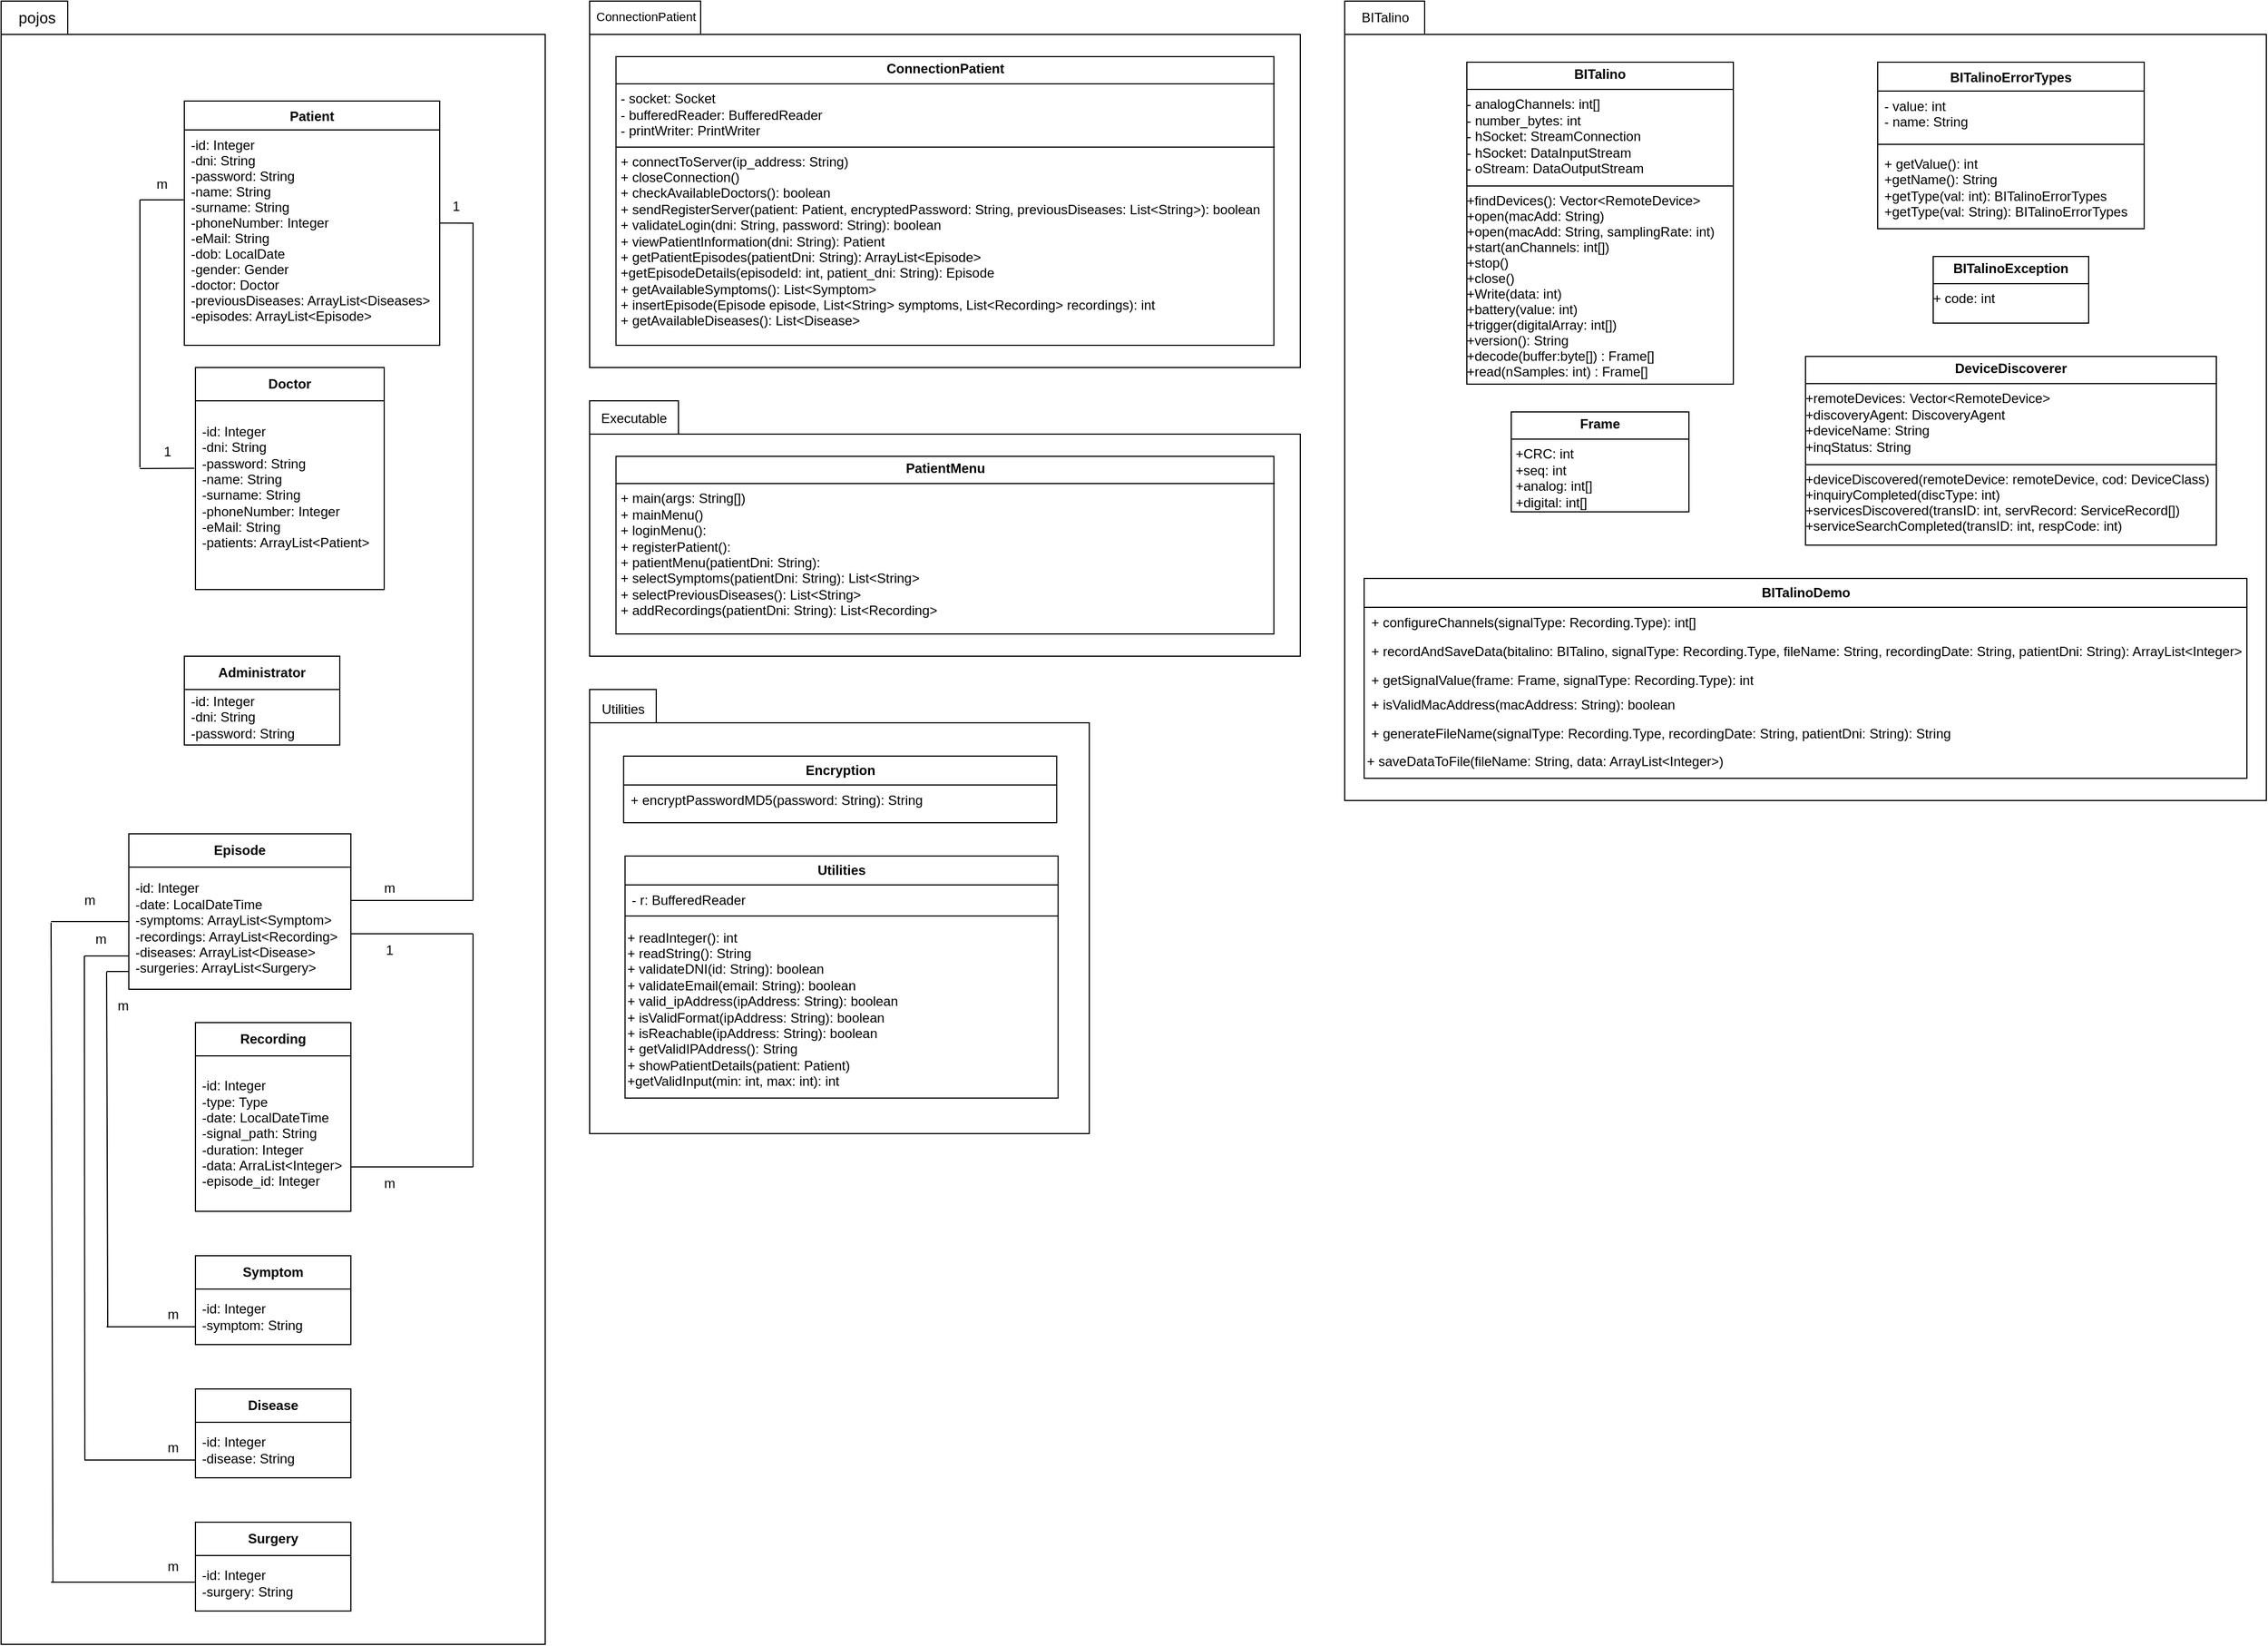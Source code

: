 <mxfile version="24.7.17">
  <diagram id="C5RBs43oDa-KdzZeNtuy" name="Page-1">
    <mxGraphModel dx="4014" dy="1949" grid="1" gridSize="10" guides="1" tooltips="1" connect="1" arrows="1" fold="1" page="1" pageScale="1" pageWidth="827" pageHeight="1169" math="0" shadow="0">
      <root>
        <mxCell id="WIyWlLk6GJQsqaUBKTNV-0" />
        <mxCell id="WIyWlLk6GJQsqaUBKTNV-1" parent="WIyWlLk6GJQsqaUBKTNV-0" />
        <mxCell id="EgPwkZ_rqkg5WkvZhVzE-19" value="" style="shape=folder;fontStyle=1;spacingTop=10;tabWidth=60;tabHeight=30;tabPosition=left;html=1;whiteSpace=wrap;" parent="WIyWlLk6GJQsqaUBKTNV-1" vertex="1">
          <mxGeometry x="1200" y="80" width="830" height="720" as="geometry" />
        </mxCell>
        <mxCell id="EgPwkZ_rqkg5WkvZhVzE-9" value="&lt;p style=&quot;margin:0px;margin-top:4px;text-align:center;&quot;&gt;&lt;b&gt;BITalino&lt;/b&gt;&lt;/p&gt;&lt;hr size=&quot;1&quot; style=&quot;border-style:solid;&quot;&gt;- analogChannels: int[]&lt;div&gt;- number_bytes: int&lt;/div&gt;&lt;div&gt;- hSocket: StreamConnection&lt;/div&gt;&lt;div&gt;- hSocket: DataInputStream&lt;/div&gt;&lt;div&gt;- oStream: DataOutputStream&lt;br&gt;&lt;div style=&quot;height:2px;&quot;&gt;&lt;br&gt;&lt;/div&gt;&lt;hr size=&quot;1&quot; style=&quot;border-style:solid;&quot;&gt;&lt;div style=&quot;height:2px;&quot;&gt;+findDevices(): Vector&amp;lt;RemoteDevice&amp;gt;&lt;/div&gt;&lt;/div&gt;&lt;div style=&quot;height:2px;&quot;&gt;&lt;br&gt;&lt;/div&gt;&lt;div style=&quot;height:2px;&quot;&gt;&lt;br&gt;&lt;/div&gt;&lt;div style=&quot;height:2px;&quot;&gt;&lt;br&gt;&lt;/div&gt;&lt;div style=&quot;height:2px;&quot;&gt;&lt;br&gt;&lt;/div&gt;&lt;div style=&quot;height:2px;&quot;&gt;&lt;br&gt;&lt;/div&gt;&lt;div style=&quot;height:2px;&quot;&gt;&lt;br&gt;&lt;/div&gt;&lt;div style=&quot;height:2px;&quot;&gt;+open(macAdd: String)&lt;/div&gt;&lt;div style=&quot;height:2px;&quot;&gt;&lt;br&gt;&lt;/div&gt;&lt;div style=&quot;height:2px;&quot;&gt;&lt;br&gt;&lt;/div&gt;&lt;div style=&quot;height:2px;&quot;&gt;&lt;br&gt;&lt;/div&gt;&lt;div style=&quot;height:2px;&quot;&gt;&lt;br&gt;&lt;/div&gt;&lt;div style=&quot;height:2px;&quot;&gt;&lt;br&gt;&lt;/div&gt;&lt;div style=&quot;height:2px;&quot;&gt;&lt;br&gt;&lt;/div&gt;&lt;div style=&quot;height:2px;&quot;&gt;+open(macAdd: String, samplingRate: int)&lt;/div&gt;&lt;div style=&quot;height:2px;&quot;&gt;&lt;br&gt;&lt;/div&gt;&lt;div style=&quot;height:2px;&quot;&gt;&lt;br&gt;&lt;/div&gt;&lt;div style=&quot;height:2px;&quot;&gt;&lt;br&gt;&lt;/div&gt;&lt;div style=&quot;height:2px;&quot;&gt;&lt;br&gt;&lt;/div&gt;&lt;div style=&quot;height:2px;&quot;&gt;&lt;br&gt;&lt;/div&gt;&lt;div style=&quot;height:2px;&quot;&gt;&lt;br&gt;&lt;/div&gt;&lt;div style=&quot;height:2px;&quot;&gt;+start(anChannels: int[])&lt;/div&gt;&lt;div style=&quot;height:2px;&quot;&gt;&lt;br&gt;&lt;/div&gt;&lt;div style=&quot;height:2px;&quot;&gt;&lt;br&gt;&lt;/div&gt;&lt;div style=&quot;height:2px;&quot;&gt;&lt;br&gt;&lt;/div&gt;&lt;div style=&quot;height:2px;&quot;&gt;&lt;br&gt;&lt;/div&gt;&lt;div style=&quot;height:2px;&quot;&gt;&lt;br&gt;&lt;/div&gt;&lt;div style=&quot;height:2px;&quot;&gt;&lt;br&gt;&lt;/div&gt;&lt;div style=&quot;height:2px;&quot;&gt;+stop()&lt;/div&gt;&lt;div style=&quot;height:2px;&quot;&gt;&lt;br&gt;&lt;/div&gt;&lt;div style=&quot;height:2px;&quot;&gt;&lt;br&gt;&lt;/div&gt;&lt;div style=&quot;height:2px;&quot;&gt;&lt;br&gt;&lt;/div&gt;&lt;div style=&quot;height:2px;&quot;&gt;&lt;br&gt;&lt;/div&gt;&lt;div style=&quot;height:2px;&quot;&gt;&lt;br&gt;&lt;/div&gt;&lt;div style=&quot;height:2px;&quot;&gt;&lt;br&gt;&lt;/div&gt;&lt;div style=&quot;height:2px;&quot;&gt;+close()&lt;/div&gt;&lt;div style=&quot;height:2px;&quot;&gt;&lt;br&gt;&lt;/div&gt;&lt;div style=&quot;height:2px;&quot;&gt;&lt;br&gt;&lt;/div&gt;&lt;div style=&quot;height:2px;&quot;&gt;&amp;nbsp;&lt;/div&gt;&lt;div style=&quot;height:2px;&quot;&gt;&lt;br&gt;&lt;/div&gt;&lt;div style=&quot;height:2px;&quot;&gt;&lt;br&gt;&lt;/div&gt;&lt;div style=&quot;height:2px;&quot;&gt;&lt;br&gt;&lt;/div&gt;&lt;div style=&quot;height:2px;&quot;&gt;+Write(data: int)&lt;/div&gt;&lt;div style=&quot;height:2px;&quot;&gt;&lt;br&gt;&lt;/div&gt;&lt;div style=&quot;height:2px;&quot;&gt;&lt;br&gt;&lt;/div&gt;&lt;div style=&quot;height:2px;&quot;&gt;&lt;br&gt;&lt;/div&gt;&lt;div style=&quot;height:2px;&quot;&gt;&lt;br&gt;&lt;/div&gt;&lt;div style=&quot;height:2px;&quot;&gt;&lt;br&gt;&lt;/div&gt;&lt;div style=&quot;height:2px;&quot;&gt;&lt;br&gt;&lt;/div&gt;&lt;div style=&quot;height:2px;&quot;&gt;+battery(value: int)&lt;/div&gt;&lt;div style=&quot;height:2px;&quot;&gt;&lt;br&gt;&lt;/div&gt;&lt;div style=&quot;height:2px;&quot;&gt;&lt;br&gt;&lt;/div&gt;&lt;div style=&quot;height:2px;&quot;&gt;&lt;br&gt;&lt;/div&gt;&lt;div style=&quot;height:2px;&quot;&gt;&lt;br&gt;&lt;/div&gt;&lt;div style=&quot;height:2px;&quot;&gt;&lt;br&gt;&lt;/div&gt;&lt;div style=&quot;height:2px;&quot;&gt;&lt;br&gt;&lt;/div&gt;&lt;div style=&quot;height:2px;&quot;&gt;+trigger(digitalArray: int[])&lt;/div&gt;&lt;div style=&quot;height:2px;&quot;&gt;&lt;br&gt;&lt;/div&gt;&lt;div style=&quot;height:2px;&quot;&gt;&lt;br&gt;&lt;/div&gt;&lt;div style=&quot;height:2px;&quot;&gt;&lt;br&gt;&lt;/div&gt;&lt;div style=&quot;height:2px;&quot;&gt;&lt;br&gt;&lt;/div&gt;&lt;div style=&quot;height:2px;&quot;&gt;&lt;br&gt;&lt;/div&gt;&lt;div style=&quot;height:2px;&quot;&gt;&lt;br&gt;&lt;/div&gt;&lt;div style=&quot;height:2px;&quot;&gt;+version(): String&lt;/div&gt;&lt;div style=&quot;height:2px;&quot;&gt;&lt;br&gt;&lt;/div&gt;&lt;div style=&quot;height:2px;&quot;&gt;&lt;br&gt;&lt;/div&gt;&lt;div style=&quot;height:2px;&quot;&gt;&lt;br&gt;&lt;/div&gt;&lt;div style=&quot;height:2px;&quot;&gt;&lt;br&gt;&lt;/div&gt;&lt;div style=&quot;height:2px;&quot;&gt;&lt;br&gt;&lt;/div&gt;&lt;div style=&quot;height:2px;&quot;&gt;&lt;br&gt;&lt;/div&gt;&lt;div style=&quot;height:2px;&quot;&gt;+decode(buffer:byte[]) : Frame[]&lt;/div&gt;&lt;div style=&quot;height:2px;&quot;&gt;&lt;br&gt;&lt;/div&gt;&lt;div style=&quot;height:2px;&quot;&gt;&lt;br&gt;&lt;/div&gt;&lt;div style=&quot;height:2px;&quot;&gt;&lt;br&gt;&lt;/div&gt;&lt;div style=&quot;height:2px;&quot;&gt;&lt;br&gt;&lt;/div&gt;&lt;div style=&quot;height:2px;&quot;&gt;&lt;br&gt;&lt;/div&gt;&lt;div style=&quot;height:2px;&quot;&gt;&lt;br&gt;&lt;/div&gt;&lt;div style=&quot;height:2px;&quot;&gt;+read(nSamples: int) : Frame[]&lt;/div&gt;&lt;div style=&quot;height:2px;&quot;&gt;&lt;br&gt;&lt;/div&gt;&lt;div style=&quot;height:2px;&quot;&gt;&lt;br&gt;&lt;/div&gt;&lt;div style=&quot;height:2px;&quot;&gt;&lt;br&gt;&lt;/div&gt;&lt;div style=&quot;height:2px;&quot;&gt;&lt;br&gt;&lt;/div&gt;&lt;div style=&quot;height:2px;&quot;&gt;&lt;br&gt;&lt;/div&gt;&lt;div style=&quot;height:2px;&quot;&gt;&lt;br&gt;&lt;/div&gt;&lt;div style=&quot;height:2px;&quot;&gt;&lt;br&gt;&lt;/div&gt;&lt;div style=&quot;height:2px;&quot;&gt;&lt;span style=&quot;background-color: initial;&quot;&gt;&amp;nbsp;&lt;/span&gt;&lt;br&gt;&lt;/div&gt;&lt;div style=&quot;height:2px;&quot;&gt;&lt;br&gt;&lt;/div&gt;&lt;div style=&quot;height:2px;&quot;&gt;&lt;br&gt;&lt;/div&gt;&lt;div style=&quot;height:2px;&quot;&gt;&lt;br&gt;&lt;/div&gt;&lt;div style=&quot;height:2px;&quot;&gt;&lt;br&gt;&lt;/div&gt;&lt;div style=&quot;height:2px;&quot;&gt;&lt;br&gt;&lt;/div&gt;" style="verticalAlign=top;align=left;overflow=fill;html=1;whiteSpace=wrap;" parent="WIyWlLk6GJQsqaUBKTNV-1" vertex="1">
          <mxGeometry x="1310" y="135" width="240" height="290" as="geometry" />
        </mxCell>
        <mxCell id="EgPwkZ_rqkg5WkvZhVzE-12" value="&lt;p style=&quot;margin:0px;margin-top:4px;text-align:center;&quot;&gt;&lt;b&gt;BITalinoException&lt;/b&gt;&lt;/p&gt;&lt;hr size=&quot;1&quot; style=&quot;border-style:solid;&quot;&gt;&lt;div style=&quot;height:2px;&quot;&gt;+ code: int&lt;/div&gt;" style="verticalAlign=top;align=left;overflow=fill;html=1;whiteSpace=wrap;" parent="WIyWlLk6GJQsqaUBKTNV-1" vertex="1">
          <mxGeometry x="1730" y="310" width="140" height="60" as="geometry" />
        </mxCell>
        <mxCell id="EgPwkZ_rqkg5WkvZhVzE-15" value="&lt;p style=&quot;margin:0px;margin-top:4px;text-align:center;&quot;&gt;&lt;b&gt;DeviceDiscoverer&lt;/b&gt;&lt;/p&gt;&lt;hr size=&quot;1&quot; style=&quot;border-style:solid;&quot;&gt;+remoteDevices: Vector&amp;lt;RemoteDevice&amp;gt;&lt;div&gt;+discoveryAgent: DiscoveryAgent&lt;/div&gt;&lt;div&gt;+deviceName: String&lt;/div&gt;&lt;div&gt;+inqStatus: String&lt;/div&gt;&lt;div&gt;&lt;div style=&quot;height:2px;&quot;&gt;&lt;/div&gt;&lt;hr size=&quot;1&quot; style=&quot;border-style:solid;&quot;&gt;&lt;div style=&quot;height:2px;&quot;&gt;+deviceDiscovered(remoteDevice: remoteDevice, cod: DeviceClass)&lt;/div&gt;&lt;/div&gt;&lt;div style=&quot;height:2px;&quot;&gt;&lt;br&gt;&lt;/div&gt;&lt;div style=&quot;height:2px;&quot;&gt;&lt;br&gt;&lt;/div&gt;&lt;div style=&quot;height:2px;&quot;&gt;&lt;br&gt;&lt;/div&gt;&lt;div style=&quot;height:2px;&quot;&gt;&lt;br&gt;&lt;/div&gt;&lt;div style=&quot;height:2px;&quot;&gt;&lt;br&gt;&lt;/div&gt;&lt;div style=&quot;height:2px;&quot;&gt;&lt;br&gt;&lt;/div&gt;&lt;div style=&quot;height:2px;&quot;&gt;+inquiryCompleted(discType: int)&lt;/div&gt;&lt;div style=&quot;height:2px;&quot;&gt;&lt;br&gt;&lt;/div&gt;&lt;div style=&quot;height:2px;&quot;&gt;&lt;br&gt;&lt;/div&gt;&lt;div style=&quot;height:2px;&quot;&gt;&lt;br&gt;&lt;/div&gt;&lt;div style=&quot;height:2px;&quot;&gt;&lt;br&gt;&lt;/div&gt;&lt;div style=&quot;height:2px;&quot;&gt;&lt;br&gt;&lt;/div&gt;&lt;div style=&quot;height:2px;&quot;&gt;&lt;br&gt;&lt;/div&gt;&lt;div style=&quot;height:2px;&quot;&gt;+servicesDiscovered(transID: int, servRecord: ServiceRecord[])&lt;/div&gt;&lt;div style=&quot;height:2px;&quot;&gt;&lt;br&gt;&lt;/div&gt;&lt;div style=&quot;height:2px;&quot;&gt;&lt;br&gt;&lt;/div&gt;&lt;div style=&quot;height:2px;&quot;&gt;&lt;br&gt;&lt;/div&gt;&lt;div style=&quot;height:2px;&quot;&gt;&lt;br&gt;&lt;/div&gt;&lt;div style=&quot;height:2px;&quot;&gt;&lt;br&gt;&lt;/div&gt;&lt;div style=&quot;height:2px;&quot;&gt;&lt;br&gt;&lt;/div&gt;&lt;div style=&quot;height:2px;&quot;&gt;+serviceSearchCompleted(transID: int, respCode: int)&lt;/div&gt;&lt;div style=&quot;height:2px;&quot;&gt;&lt;br&gt;&lt;/div&gt;&lt;div style=&quot;height:2px;&quot;&gt;&lt;br&gt;&lt;/div&gt;" style="verticalAlign=top;align=left;overflow=fill;html=1;whiteSpace=wrap;" parent="WIyWlLk6GJQsqaUBKTNV-1" vertex="1">
          <mxGeometry x="1615" y="400" width="370" height="170" as="geometry" />
        </mxCell>
        <mxCell id="EgPwkZ_rqkg5WkvZhVzE-16" value="&lt;p style=&quot;margin:0px;margin-top:4px;text-align:center;&quot;&gt;&lt;b&gt;Frame&lt;/b&gt;&lt;/p&gt;&lt;hr size=&quot;1&quot; style=&quot;border-style:solid;&quot;&gt;&lt;p style=&quot;margin:0px;margin-left:4px;&quot;&gt;+CRC: int&lt;/p&gt;&lt;p style=&quot;margin:0px;margin-left:4px;&quot;&gt;+seq: int&lt;/p&gt;&lt;p style=&quot;margin:0px;margin-left:4px;&quot;&gt;+analog: int[]&lt;/p&gt;&lt;p style=&quot;margin:0px;margin-left:4px;&quot;&gt;+digital: int[]&lt;/p&gt;&lt;hr size=&quot;1&quot; style=&quot;border-style:solid;&quot;&gt;&lt;p style=&quot;margin:0px;margin-left:4px;&quot;&gt;&lt;br&gt;&lt;/p&gt;" style="verticalAlign=top;align=left;overflow=fill;html=1;whiteSpace=wrap;" parent="WIyWlLk6GJQsqaUBKTNV-1" vertex="1">
          <mxGeometry x="1350" y="450" width="160" height="90" as="geometry" />
        </mxCell>
        <mxCell id="XqHFQ3ukrLC09OGUhirR-0" value="" style="shape=folder;fontStyle=1;spacingTop=10;tabWidth=60;tabHeight=30;tabPosition=left;html=1;whiteSpace=wrap;" vertex="1" parent="WIyWlLk6GJQsqaUBKTNV-1">
          <mxGeometry x="-10" y="80" width="490" height="1480" as="geometry" />
        </mxCell>
        <mxCell id="XqHFQ3ukrLC09OGUhirR-1" value="Patient" style="swimlane;fontStyle=1;align=center;verticalAlign=top;childLayout=stackLayout;horizontal=1;startSize=26;horizontalStack=0;resizeParent=1;resizeLast=0;collapsible=1;marginBottom=0;rounded=0;shadow=0;strokeWidth=1;" vertex="1" parent="WIyWlLk6GJQsqaUBKTNV-1">
          <mxGeometry x="155" y="170" width="230" height="220" as="geometry">
            <mxRectangle x="230" y="140" width="160" height="26" as="alternateBounds" />
          </mxGeometry>
        </mxCell>
        <mxCell id="XqHFQ3ukrLC09OGUhirR-2" value="-id: Integer&#xa;-dni: String&#xa;-password: String&#xa;-name: String&#xa;-surname: String&#xa;-phoneNumber: Integer&#xa;-eMail: String&#xa;-dob: LocalDate&#xa;-gender: Gender&#xa;-doctor: Doctor&#xa;-previousDiseases: ArrayList&lt;Diseases&gt;&#xa;-episodes: ArrayList&lt;Episode&gt;&#xa;&#xa;" style="text;align=left;verticalAlign=top;spacingLeft=4;spacingRight=4;overflow=hidden;rotatable=0;points=[[0,0.5],[1,0.5]];portConstraint=eastwest;" vertex="1" parent="XqHFQ3ukrLC09OGUhirR-1">
          <mxGeometry y="26" width="230" height="194" as="geometry" />
        </mxCell>
        <mxCell id="XqHFQ3ukrLC09OGUhirR-3" value="&lt;b&gt;Doctor&lt;/b&gt;" style="swimlane;fontStyle=0;childLayout=stackLayout;horizontal=1;startSize=30;horizontalStack=0;resizeParent=1;resizeParentMax=0;resizeLast=0;collapsible=1;marginBottom=0;whiteSpace=wrap;html=1;" vertex="1" parent="WIyWlLk6GJQsqaUBKTNV-1">
          <mxGeometry x="165" y="410" width="170" height="200" as="geometry" />
        </mxCell>
        <mxCell id="XqHFQ3ukrLC09OGUhirR-4" value="-id: Integer&lt;div&gt;-dni: String&lt;/div&gt;&lt;div&gt;-password: String&lt;br&gt;&lt;div&gt;-name: String&lt;/div&gt;&lt;div&gt;-surname: String&lt;/div&gt;&lt;div&gt;&lt;span style=&quot;background-color: initial;&quot;&gt;-phoneNumber: Integer&lt;/span&gt;&lt;br&gt;&lt;/div&gt;&lt;div&gt;-eMail: String&lt;/div&gt;&lt;div&gt;-patients: ArrayList&amp;lt;Patient&amp;gt;&lt;/div&gt;&lt;div&gt;&lt;br&gt;&lt;/div&gt;&lt;/div&gt;" style="text;strokeColor=none;fillColor=none;align=left;verticalAlign=middle;spacingLeft=4;spacingRight=4;overflow=hidden;points=[[0,0.5],[1,0.5]];portConstraint=eastwest;rotatable=0;whiteSpace=wrap;html=1;" vertex="1" parent="XqHFQ3ukrLC09OGUhirR-3">
          <mxGeometry y="30" width="170" height="170" as="geometry" />
        </mxCell>
        <mxCell id="XqHFQ3ukrLC09OGUhirR-5" value="&lt;b&gt;Administrator&lt;/b&gt;" style="swimlane;fontStyle=0;childLayout=stackLayout;horizontal=1;startSize=30;horizontalStack=0;resizeParent=1;resizeParentMax=0;resizeLast=0;collapsible=1;marginBottom=0;whiteSpace=wrap;html=1;" vertex="1" parent="WIyWlLk6GJQsqaUBKTNV-1">
          <mxGeometry x="155" y="670" width="140" height="80" as="geometry" />
        </mxCell>
        <mxCell id="XqHFQ3ukrLC09OGUhirR-6" value="&lt;div&gt;-id: Integer&lt;br&gt;&lt;/div&gt;-dni: String&lt;div&gt;-password: String&lt;/div&gt;" style="text;strokeColor=none;fillColor=none;align=left;verticalAlign=middle;spacingLeft=4;spacingRight=4;overflow=hidden;points=[[0,0.5],[1,0.5]];portConstraint=eastwest;rotatable=0;whiteSpace=wrap;html=1;" vertex="1" parent="XqHFQ3ukrLC09OGUhirR-5">
          <mxGeometry y="30" width="140" height="50" as="geometry" />
        </mxCell>
        <mxCell id="XqHFQ3ukrLC09OGUhirR-7" value="&lt;b&gt;Episode&lt;/b&gt;" style="swimlane;fontStyle=0;childLayout=stackLayout;horizontal=1;startSize=30;horizontalStack=0;resizeParent=1;resizeParentMax=0;resizeLast=0;collapsible=1;marginBottom=0;whiteSpace=wrap;html=1;" vertex="1" parent="WIyWlLk6GJQsqaUBKTNV-1">
          <mxGeometry x="105" y="830" width="200" height="140" as="geometry" />
        </mxCell>
        <mxCell id="XqHFQ3ukrLC09OGUhirR-8" value="-id: Integer&lt;div&gt;-date: LocalDateTime&lt;/div&gt;&lt;div&gt;-symptoms: ArrayList&amp;lt;Symptom&amp;gt;&lt;/div&gt;&lt;div&gt;-recordings: ArrayList&amp;lt;Recording&amp;gt;&lt;br&gt;&lt;/div&gt;&lt;div&gt;-diseases: ArrayList&amp;lt;Disease&amp;gt;&lt;/div&gt;&lt;div&gt;-surgeries: ArrayList&amp;lt;Surgery&amp;gt;&lt;/div&gt;" style="text;strokeColor=none;fillColor=none;align=left;verticalAlign=middle;spacingLeft=4;spacingRight=4;overflow=hidden;points=[[0,0.5],[1,0.5]];portConstraint=eastwest;rotatable=0;whiteSpace=wrap;html=1;" vertex="1" parent="XqHFQ3ukrLC09OGUhirR-7">
          <mxGeometry y="30" width="200" height="110" as="geometry" />
        </mxCell>
        <mxCell id="XqHFQ3ukrLC09OGUhirR-9" value="&lt;b&gt;Recording&lt;/b&gt;" style="swimlane;fontStyle=0;childLayout=stackLayout;horizontal=1;startSize=30;horizontalStack=0;resizeParent=1;resizeParentMax=0;resizeLast=0;collapsible=1;marginBottom=0;whiteSpace=wrap;html=1;" vertex="1" parent="WIyWlLk6GJQsqaUBKTNV-1">
          <mxGeometry x="165" y="1000" width="140" height="170" as="geometry" />
        </mxCell>
        <mxCell id="XqHFQ3ukrLC09OGUhirR-10" value="-id: Integer&lt;div&gt;-type: Type&lt;/div&gt;&lt;div&gt;-date: LocalDateTime&lt;/div&gt;&lt;div&gt;-signal_path: String&lt;/div&gt;&lt;div&gt;-duration: Integer&lt;/div&gt;&lt;div&gt;-data: ArraList&amp;lt;Integer&amp;gt;&lt;/div&gt;&lt;div&gt;-episode_id: Integer&lt;/div&gt;" style="text;strokeColor=none;fillColor=none;align=left;verticalAlign=middle;spacingLeft=4;spacingRight=4;overflow=hidden;points=[[0,0.5],[1,0.5]];portConstraint=eastwest;rotatable=0;whiteSpace=wrap;html=1;" vertex="1" parent="XqHFQ3ukrLC09OGUhirR-9">
          <mxGeometry y="30" width="140" height="140" as="geometry" />
        </mxCell>
        <mxCell id="XqHFQ3ukrLC09OGUhirR-11" value="" style="line;strokeWidth=1;fillColor=none;align=left;verticalAlign=middle;spacingTop=-1;spacingLeft=3;spacingRight=3;rotatable=0;labelPosition=right;points=[];portConstraint=eastwest;strokeColor=inherit;" vertex="1" parent="WIyWlLk6GJQsqaUBKTNV-1">
          <mxGeometry x="305" y="886" width="110" height="8" as="geometry" />
        </mxCell>
        <mxCell id="XqHFQ3ukrLC09OGUhirR-12" value="" style="endArrow=none;html=1;rounded=0;" edge="1" parent="WIyWlLk6GJQsqaUBKTNV-1">
          <mxGeometry width="50" height="50" relative="1" as="geometry">
            <mxPoint x="415" y="890" as="sourcePoint" />
            <mxPoint x="415" y="280" as="targetPoint" />
          </mxGeometry>
        </mxCell>
        <mxCell id="XqHFQ3ukrLC09OGUhirR-13" value="1" style="text;html=1;align=center;verticalAlign=middle;whiteSpace=wrap;rounded=0;" vertex="1" parent="WIyWlLk6GJQsqaUBKTNV-1">
          <mxGeometry x="310" y="920" width="60" height="30" as="geometry" />
        </mxCell>
        <mxCell id="XqHFQ3ukrLC09OGUhirR-14" value="1" style="text;html=1;align=center;verticalAlign=middle;whiteSpace=wrap;rounded=0;" vertex="1" parent="WIyWlLk6GJQsqaUBKTNV-1">
          <mxGeometry x="370" y="250" width="60" height="30" as="geometry" />
        </mxCell>
        <mxCell id="XqHFQ3ukrLC09OGUhirR-15" value="m" style="text;html=1;align=center;verticalAlign=middle;whiteSpace=wrap;rounded=0;" vertex="1" parent="WIyWlLk6GJQsqaUBKTNV-1">
          <mxGeometry x="310" y="1130" width="60" height="30" as="geometry" />
        </mxCell>
        <mxCell id="XqHFQ3ukrLC09OGUhirR-16" value="m" style="text;html=1;align=center;verticalAlign=middle;whiteSpace=wrap;rounded=0;" vertex="1" parent="WIyWlLk6GJQsqaUBKTNV-1">
          <mxGeometry x="310" y="864" width="60" height="30" as="geometry" />
        </mxCell>
        <mxCell id="XqHFQ3ukrLC09OGUhirR-17" value="1" style="text;html=1;align=center;verticalAlign=middle;whiteSpace=wrap;rounded=0;" vertex="1" parent="WIyWlLk6GJQsqaUBKTNV-1">
          <mxGeometry x="110" y="471" width="60" height="30" as="geometry" />
        </mxCell>
        <mxCell id="XqHFQ3ukrLC09OGUhirR-19" value="" style="endArrow=none;html=1;rounded=0;entryX=0;entryY=0.542;entryDx=0;entryDy=0;entryPerimeter=0;" edge="1" parent="WIyWlLk6GJQsqaUBKTNV-1">
          <mxGeometry width="50" height="50" relative="1" as="geometry">
            <mxPoint x="115" y="500" as="sourcePoint" />
            <mxPoint x="115" y="259" as="targetPoint" />
          </mxGeometry>
        </mxCell>
        <mxCell id="XqHFQ3ukrLC09OGUhirR-20" value="" style="endArrow=none;html=1;rounded=0;" edge="1" parent="WIyWlLk6GJQsqaUBKTNV-1">
          <mxGeometry width="50" height="50" relative="1" as="geometry">
            <mxPoint x="415" y="1130" as="sourcePoint" />
            <mxPoint x="415" y="920" as="targetPoint" />
          </mxGeometry>
        </mxCell>
        <mxCell id="XqHFQ3ukrLC09OGUhirR-21" value="" style="endArrow=none;html=1;rounded=0;" edge="1" parent="WIyWlLk6GJQsqaUBKTNV-1">
          <mxGeometry width="50" height="50" relative="1" as="geometry">
            <mxPoint x="305" y="1130" as="sourcePoint" />
            <mxPoint x="415" y="1130" as="targetPoint" />
          </mxGeometry>
        </mxCell>
        <mxCell id="XqHFQ3ukrLC09OGUhirR-22" value="" style="endArrow=none;html=1;rounded=0;" edge="1" parent="WIyWlLk6GJQsqaUBKTNV-1">
          <mxGeometry width="50" height="50" relative="1" as="geometry">
            <mxPoint x="305" y="920" as="sourcePoint" />
            <mxPoint x="415" y="920" as="targetPoint" />
          </mxGeometry>
        </mxCell>
        <mxCell id="XqHFQ3ukrLC09OGUhirR-23" value="&lt;b&gt;Symptom&lt;/b&gt;" style="swimlane;fontStyle=0;childLayout=stackLayout;horizontal=1;startSize=30;horizontalStack=0;resizeParent=1;resizeParentMax=0;resizeLast=0;collapsible=1;marginBottom=0;whiteSpace=wrap;html=1;" vertex="1" parent="WIyWlLk6GJQsqaUBKTNV-1">
          <mxGeometry x="165" y="1210" width="140" height="80" as="geometry" />
        </mxCell>
        <mxCell id="XqHFQ3ukrLC09OGUhirR-24" value="-id: Integer&lt;div&gt;-symptom: String&lt;/div&gt;" style="text;strokeColor=none;fillColor=none;align=left;verticalAlign=middle;spacingLeft=4;spacingRight=4;overflow=hidden;points=[[0,0.5],[1,0.5]];portConstraint=eastwest;rotatable=0;whiteSpace=wrap;html=1;" vertex="1" parent="XqHFQ3ukrLC09OGUhirR-23">
          <mxGeometry y="30" width="140" height="50" as="geometry" />
        </mxCell>
        <mxCell id="XqHFQ3ukrLC09OGUhirR-25" value="&lt;b&gt;Disease&lt;/b&gt;" style="swimlane;fontStyle=0;childLayout=stackLayout;horizontal=1;startSize=30;horizontalStack=0;resizeParent=1;resizeParentMax=0;resizeLast=0;collapsible=1;marginBottom=0;whiteSpace=wrap;html=1;" vertex="1" parent="WIyWlLk6GJQsqaUBKTNV-1">
          <mxGeometry x="165" y="1330" width="140" height="80" as="geometry" />
        </mxCell>
        <mxCell id="XqHFQ3ukrLC09OGUhirR-26" value="-id: Integer&lt;div&gt;&lt;span style=&quot;background-color: initial;&quot;&gt;-disease: String&lt;/span&gt;&lt;/div&gt;" style="text;strokeColor=none;fillColor=none;align=left;verticalAlign=middle;spacingLeft=4;spacingRight=4;overflow=hidden;points=[[0,0.5],[1,0.5]];portConstraint=eastwest;rotatable=0;whiteSpace=wrap;html=1;" vertex="1" parent="XqHFQ3ukrLC09OGUhirR-25">
          <mxGeometry y="30" width="140" height="50" as="geometry" />
        </mxCell>
        <mxCell id="XqHFQ3ukrLC09OGUhirR-27" value="&lt;b&gt;Surgery&lt;/b&gt;" style="swimlane;fontStyle=0;childLayout=stackLayout;horizontal=1;startSize=30;horizontalStack=0;resizeParent=1;resizeParentMax=0;resizeLast=0;collapsible=1;marginBottom=0;whiteSpace=wrap;html=1;" vertex="1" parent="WIyWlLk6GJQsqaUBKTNV-1">
          <mxGeometry x="165" y="1450" width="140" height="80" as="geometry" />
        </mxCell>
        <mxCell id="XqHFQ3ukrLC09OGUhirR-28" value="-id: Integer&lt;div&gt;&lt;span style=&quot;background-color: initial;&quot;&gt;-surgery: String&lt;/span&gt;&lt;/div&gt;" style="text;strokeColor=none;fillColor=none;align=left;verticalAlign=middle;spacingLeft=4;spacingRight=4;overflow=hidden;points=[[0,0.5],[1,0.5]];portConstraint=eastwest;rotatable=0;whiteSpace=wrap;html=1;" vertex="1" parent="XqHFQ3ukrLC09OGUhirR-27">
          <mxGeometry y="30" width="140" height="50" as="geometry" />
        </mxCell>
        <mxCell id="XqHFQ3ukrLC09OGUhirR-29" value="" style="line;strokeWidth=1;fillColor=none;align=left;verticalAlign=middle;spacingTop=-1;spacingLeft=3;spacingRight=3;rotatable=0;labelPosition=right;points=[];portConstraint=eastwest;strokeColor=inherit;" vertex="1" parent="WIyWlLk6GJQsqaUBKTNV-1">
          <mxGeometry x="85" y="950" width="20" height="8" as="geometry" />
        </mxCell>
        <mxCell id="XqHFQ3ukrLC09OGUhirR-30" value="" style="endArrow=none;html=1;rounded=0;entryX=0;entryY=0.542;entryDx=0;entryDy=0;entryPerimeter=0;exitX=0.013;exitY=0.572;exitDx=0;exitDy=0;exitPerimeter=0;" edge="1" parent="WIyWlLk6GJQsqaUBKTNV-1" source="XqHFQ3ukrLC09OGUhirR-31" target="XqHFQ3ukrLC09OGUhirR-29">
          <mxGeometry width="50" height="50" relative="1" as="geometry">
            <mxPoint x="68" y="1192" as="sourcePoint" />
            <mxPoint x="525" y="1102" as="targetPoint" />
          </mxGeometry>
        </mxCell>
        <mxCell id="XqHFQ3ukrLC09OGUhirR-31" value="" style="line;strokeWidth=1;fillColor=none;align=left;verticalAlign=middle;spacingTop=-1;spacingLeft=3;spacingRight=3;rotatable=0;labelPosition=right;points=[];portConstraint=eastwest;strokeColor=inherit;" vertex="1" parent="WIyWlLk6GJQsqaUBKTNV-1">
          <mxGeometry x="85" y="1270" width="80" height="8" as="geometry" />
        </mxCell>
        <mxCell id="XqHFQ3ukrLC09OGUhirR-32" value="" style="endArrow=none;html=1;rounded=0;exitX=0.004;exitY=0.44;exitDx=0;exitDy=0;exitPerimeter=0;" edge="1" parent="WIyWlLk6GJQsqaUBKTNV-1" source="XqHFQ3ukrLC09OGUhirR-33">
          <mxGeometry width="50" height="50" relative="1" as="geometry">
            <mxPoint x="66.3" y="1369.996" as="sourcePoint" />
            <mxPoint x="65" y="940" as="targetPoint" />
          </mxGeometry>
        </mxCell>
        <mxCell id="XqHFQ3ukrLC09OGUhirR-33" value="" style="line;strokeWidth=1;fillColor=none;align=left;verticalAlign=middle;spacingTop=-1;spacingLeft=3;spacingRight=3;rotatable=0;labelPosition=right;points=[];portConstraint=eastwest;strokeColor=inherit;" vertex="1" parent="WIyWlLk6GJQsqaUBKTNV-1">
          <mxGeometry x="65" y="1390" width="100" height="8" as="geometry" />
        </mxCell>
        <mxCell id="XqHFQ3ukrLC09OGUhirR-34" value="m" style="text;html=1;align=center;verticalAlign=middle;whiteSpace=wrap;rounded=0;" vertex="1" parent="WIyWlLk6GJQsqaUBKTNV-1">
          <mxGeometry x="50" y="910" width="60" height="30" as="geometry" />
        </mxCell>
        <mxCell id="XqHFQ3ukrLC09OGUhirR-35" value="m" style="text;html=1;align=center;verticalAlign=middle;whiteSpace=wrap;rounded=0;" vertex="1" parent="WIyWlLk6GJQsqaUBKTNV-1">
          <mxGeometry x="70" y="970" width="60" height="30" as="geometry" />
        </mxCell>
        <mxCell id="XqHFQ3ukrLC09OGUhirR-36" value="m" style="text;html=1;align=center;verticalAlign=middle;whiteSpace=wrap;rounded=0;" vertex="1" parent="WIyWlLk6GJQsqaUBKTNV-1">
          <mxGeometry x="115" y="1368" width="60" height="30" as="geometry" />
        </mxCell>
        <mxCell id="XqHFQ3ukrLC09OGUhirR-37" value="m" style="text;html=1;align=center;verticalAlign=middle;whiteSpace=wrap;rounded=0;" vertex="1" parent="WIyWlLk6GJQsqaUBKTNV-1">
          <mxGeometry x="115" y="1248" width="60" height="30" as="geometry" />
        </mxCell>
        <mxCell id="XqHFQ3ukrLC09OGUhirR-38" value="" style="line;strokeWidth=1;fillColor=none;align=left;verticalAlign=middle;spacingTop=-1;spacingLeft=3;spacingRight=3;rotatable=0;labelPosition=right;points=[];portConstraint=eastwest;strokeColor=inherit;" vertex="1" parent="WIyWlLk6GJQsqaUBKTNV-1">
          <mxGeometry x="35" y="630" width="70" height="558" as="geometry" />
        </mxCell>
        <mxCell id="XqHFQ3ukrLC09OGUhirR-39" value="" style="endArrow=none;html=1;rounded=0;entryX=0;entryY=0.542;entryDx=0;entryDy=0;entryPerimeter=0;exitX=0.013;exitY=0.572;exitDx=0;exitDy=0;exitPerimeter=0;" edge="1" parent="WIyWlLk6GJQsqaUBKTNV-1" source="XqHFQ3ukrLC09OGUhirR-40" target="XqHFQ3ukrLC09OGUhirR-38">
          <mxGeometry width="50" height="50" relative="1" as="geometry">
            <mxPoint x="68" y="1422" as="sourcePoint" />
            <mxPoint x="525" y="1332" as="targetPoint" />
            <Array as="points">
              <mxPoint x="35" y="910" />
            </Array>
          </mxGeometry>
        </mxCell>
        <mxCell id="XqHFQ3ukrLC09OGUhirR-40" value="" style="line;strokeWidth=1;fillColor=none;align=left;verticalAlign=middle;spacingTop=-1;spacingLeft=3;spacingRight=3;rotatable=0;labelPosition=right;points=[];portConstraint=eastwest;strokeColor=inherit;" vertex="1" parent="WIyWlLk6GJQsqaUBKTNV-1">
          <mxGeometry x="35" y="1500" width="130" height="8" as="geometry" />
        </mxCell>
        <mxCell id="XqHFQ3ukrLC09OGUhirR-41" value="m" style="text;html=1;align=center;verticalAlign=middle;whiteSpace=wrap;rounded=0;" vertex="1" parent="WIyWlLk6GJQsqaUBKTNV-1">
          <mxGeometry x="40" y="875" width="60" height="30" as="geometry" />
        </mxCell>
        <mxCell id="XqHFQ3ukrLC09OGUhirR-42" value="m" style="text;html=1;align=center;verticalAlign=middle;whiteSpace=wrap;rounded=0;" vertex="1" parent="WIyWlLk6GJQsqaUBKTNV-1">
          <mxGeometry x="115" y="1475" width="60" height="30" as="geometry" />
        </mxCell>
        <mxCell id="XqHFQ3ukrLC09OGUhirR-43" value="&lt;div style=&quot;&quot;&gt;&lt;span style=&quot;background-color: initial;&quot;&gt;&lt;font style=&quot;font-size: 14px;&quot;&gt;pojos&lt;/font&gt;&lt;/span&gt;&lt;/div&gt;" style="text;strokeColor=none;fillColor=none;spacingLeft=4;spacingRight=4;overflow=hidden;rotatable=0;points=[[0,0.5],[1,0.5]];portConstraint=eastwest;fontSize=12;whiteSpace=wrap;html=1;align=center;" vertex="1" parent="WIyWlLk6GJQsqaUBKTNV-1">
          <mxGeometry x="-5" y="80" width="55" height="20" as="geometry" />
        </mxCell>
        <mxCell id="XqHFQ3ukrLC09OGUhirR-44" value="" style="endArrow=none;html=1;rounded=0;exitX=0.25;exitY=1;exitDx=0;exitDy=0;" edge="1" parent="WIyWlLk6GJQsqaUBKTNV-1" source="XqHFQ3ukrLC09OGUhirR-34">
          <mxGeometry width="50" height="50" relative="1" as="geometry">
            <mxPoint x="55" y="990" as="sourcePoint" />
            <mxPoint x="105" y="940" as="targetPoint" />
          </mxGeometry>
        </mxCell>
        <mxCell id="XqHFQ3ukrLC09OGUhirR-46" value="" style="endArrow=none;html=1;rounded=0;entryX=-0.003;entryY=0.325;entryDx=0;entryDy=0;entryPerimeter=0;" edge="1" parent="WIyWlLk6GJQsqaUBKTNV-1" target="XqHFQ3ukrLC09OGUhirR-2">
          <mxGeometry width="50" height="50" relative="1" as="geometry">
            <mxPoint x="115" y="259" as="sourcePoint" />
            <mxPoint x="165" y="209" as="targetPoint" />
          </mxGeometry>
        </mxCell>
        <mxCell id="XqHFQ3ukrLC09OGUhirR-47" value="" style="endArrow=none;html=1;rounded=0;entryX=0.9;entryY=0.99;entryDx=0;entryDy=0;entryPerimeter=0;" edge="1" parent="WIyWlLk6GJQsqaUBKTNV-1" target="XqHFQ3ukrLC09OGUhirR-17">
          <mxGeometry width="50" height="50" relative="1" as="geometry">
            <mxPoint x="115" y="501" as="sourcePoint" />
            <mxPoint x="156" y="501" as="targetPoint" />
          </mxGeometry>
        </mxCell>
        <mxCell id="XqHFQ3ukrLC09OGUhirR-45" value="" style="endArrow=none;html=1;rounded=0;exitX=0.998;exitY=0.422;exitDx=0;exitDy=0;exitPerimeter=0;" edge="1" parent="WIyWlLk6GJQsqaUBKTNV-1">
          <mxGeometry width="50" height="50" relative="1" as="geometry">
            <mxPoint x="385.0" y="279.868" as="sourcePoint" />
            <mxPoint x="415.46" y="280" as="targetPoint" />
          </mxGeometry>
        </mxCell>
        <mxCell id="XqHFQ3ukrLC09OGUhirR-48" value="m" style="text;html=1;align=center;verticalAlign=middle;whiteSpace=wrap;rounded=0;" vertex="1" parent="WIyWlLk6GJQsqaUBKTNV-1">
          <mxGeometry x="105" y="230" width="60" height="30" as="geometry" />
        </mxCell>
        <mxCell id="XqHFQ3ukrLC09OGUhirR-49" value="BITalino" style="text;html=1;align=right;verticalAlign=middle;whiteSpace=wrap;rounded=0;" vertex="1" parent="WIyWlLk6GJQsqaUBKTNV-1">
          <mxGeometry x="1200" y="80" width="60" height="30" as="geometry" />
        </mxCell>
        <mxCell id="XqHFQ3ukrLC09OGUhirR-51" value="BITalinoErrorTypes" style="swimlane;fontStyle=1;align=center;verticalAlign=top;childLayout=stackLayout;horizontal=1;startSize=26;horizontalStack=0;resizeParent=1;resizeParentMax=0;resizeLast=0;collapsible=1;marginBottom=0;whiteSpace=wrap;html=1;" vertex="1" parent="WIyWlLk6GJQsqaUBKTNV-1">
          <mxGeometry x="1680" y="135" width="240" height="150" as="geometry" />
        </mxCell>
        <mxCell id="XqHFQ3ukrLC09OGUhirR-52" value="- value: int&lt;div&gt;- name: String&lt;/div&gt;" style="text;strokeColor=none;fillColor=none;align=left;verticalAlign=top;spacingLeft=4;spacingRight=4;overflow=hidden;rotatable=0;points=[[0,0.5],[1,0.5]];portConstraint=eastwest;whiteSpace=wrap;html=1;" vertex="1" parent="XqHFQ3ukrLC09OGUhirR-51">
          <mxGeometry y="26" width="240" height="44" as="geometry" />
        </mxCell>
        <mxCell id="XqHFQ3ukrLC09OGUhirR-53" value="" style="line;strokeWidth=1;fillColor=none;align=left;verticalAlign=middle;spacingTop=-1;spacingLeft=3;spacingRight=3;rotatable=0;labelPosition=right;points=[];portConstraint=eastwest;strokeColor=inherit;" vertex="1" parent="XqHFQ3ukrLC09OGUhirR-51">
          <mxGeometry y="70" width="240" height="8" as="geometry" />
        </mxCell>
        <mxCell id="XqHFQ3ukrLC09OGUhirR-54" value="+ getValue(): int&lt;div&gt;+getName(): String&lt;/div&gt;&lt;div&gt;+getType(val: int): BITalinoErrorTypes&lt;/div&gt;&lt;div&gt;&lt;div&gt;+getType(val: String): BITalinoErrorTypes&lt;/div&gt;&lt;div&gt;&lt;br&gt;&lt;/div&gt;&lt;/div&gt;" style="text;strokeColor=none;fillColor=none;align=left;verticalAlign=top;spacingLeft=4;spacingRight=4;overflow=hidden;rotatable=0;points=[[0,0.5],[1,0.5]];portConstraint=eastwest;whiteSpace=wrap;html=1;" vertex="1" parent="XqHFQ3ukrLC09OGUhirR-51">
          <mxGeometry y="78" width="240" height="72" as="geometry" />
        </mxCell>
        <mxCell id="XqHFQ3ukrLC09OGUhirR-57" value="&lt;b&gt;BITalinoDemo&lt;/b&gt;" style="swimlane;fontStyle=0;childLayout=stackLayout;horizontal=1;startSize=26;fillColor=none;horizontalStack=0;resizeParent=1;resizeParentMax=0;resizeLast=0;collapsible=1;marginBottom=0;whiteSpace=wrap;html=1;" vertex="1" parent="WIyWlLk6GJQsqaUBKTNV-1">
          <mxGeometry x="1217.5" y="600" width="795" height="180" as="geometry" />
        </mxCell>
        <mxCell id="XqHFQ3ukrLC09OGUhirR-58" value="+ configureChannels(signalType: Recording.Type): int[]&lt;br&gt;&lt;div&gt;&lt;div style=&quot;height: 2px;&quot;&gt;&lt;br&gt;&lt;/div&gt;&lt;/div&gt;" style="text;strokeColor=none;fillColor=none;align=left;verticalAlign=top;spacingLeft=4;spacingRight=4;overflow=hidden;rotatable=0;points=[[0,0.5],[1,0.5]];portConstraint=eastwest;whiteSpace=wrap;html=1;" vertex="1" parent="XqHFQ3ukrLC09OGUhirR-57">
          <mxGeometry y="26" width="795" height="26" as="geometry" />
        </mxCell>
        <mxCell id="XqHFQ3ukrLC09OGUhirR-59" value="+ recordAndSaveData(bitalino: BITalino, signalType: Recording.Type, fileName: String, recordingDate: String, patientDni: String): ArrayList&amp;lt;Integer&amp;gt;" style="text;strokeColor=none;fillColor=none;align=left;verticalAlign=top;spacingLeft=4;spacingRight=4;overflow=hidden;rotatable=0;points=[[0,0.5],[1,0.5]];portConstraint=eastwest;whiteSpace=wrap;html=1;" vertex="1" parent="XqHFQ3ukrLC09OGUhirR-57">
          <mxGeometry y="52" width="795" height="26" as="geometry" />
        </mxCell>
        <mxCell id="XqHFQ3ukrLC09OGUhirR-60" value="+ getSignalValue(frame: Frame, signalType: Recording.Type): int" style="text;strokeColor=none;fillColor=none;align=left;verticalAlign=top;spacingLeft=4;spacingRight=4;overflow=hidden;rotatable=0;points=[[0,0.5],[1,0.5]];portConstraint=eastwest;whiteSpace=wrap;html=1;" vertex="1" parent="XqHFQ3ukrLC09OGUhirR-57">
          <mxGeometry y="78" width="795" height="22" as="geometry" />
        </mxCell>
        <mxCell id="XqHFQ3ukrLC09OGUhirR-62" value="+ isValidMacAddress(macAddress: String): boolean" style="text;strokeColor=none;fillColor=none;align=left;verticalAlign=top;spacingLeft=4;spacingRight=4;overflow=hidden;rotatable=0;points=[[0,0.5],[1,0.5]];portConstraint=eastwest;whiteSpace=wrap;html=1;" vertex="1" parent="XqHFQ3ukrLC09OGUhirR-57">
          <mxGeometry y="100" width="795" height="26" as="geometry" />
        </mxCell>
        <mxCell id="XqHFQ3ukrLC09OGUhirR-61" value="+ generateFileName(signalType: Recording.Type, recordingDate: String, patientDni: String): String&lt;div&gt;&lt;br&gt;&lt;/div&gt;" style="text;strokeColor=none;fillColor=none;align=left;verticalAlign=top;spacingLeft=4;spacingRight=4;overflow=hidden;rotatable=0;points=[[0,0.5],[1,0.5]];portConstraint=eastwest;whiteSpace=wrap;html=1;" vertex="1" parent="XqHFQ3ukrLC09OGUhirR-57">
          <mxGeometry y="126" width="795" height="24" as="geometry" />
        </mxCell>
        <mxCell id="XqHFQ3ukrLC09OGUhirR-63" value="&lt;span style=&quot;&quot;&gt;+ saveDataToFile(fileName: String, data: ArrayList&amp;lt;Integer&amp;gt;)&lt;/span&gt;" style="text;html=1;align=left;verticalAlign=middle;whiteSpace=wrap;rounded=0;" vertex="1" parent="XqHFQ3ukrLC09OGUhirR-57">
          <mxGeometry y="150" width="795" height="30" as="geometry" />
        </mxCell>
        <mxCell id="XqHFQ3ukrLC09OGUhirR-64" value="" style="shape=folder;fontStyle=1;spacingTop=10;tabWidth=100;tabHeight=30;tabPosition=left;html=1;whiteSpace=wrap;" vertex="1" parent="WIyWlLk6GJQsqaUBKTNV-1">
          <mxGeometry x="520" y="80" width="640" height="330" as="geometry" />
        </mxCell>
        <mxCell id="XqHFQ3ukrLC09OGUhirR-65" value="&lt;font style=&quot;font-size: 11px;&quot;&gt;ConnectionPatient&lt;/font&gt;" style="text;strokeColor=none;fillColor=none;spacingLeft=4;spacingRight=4;overflow=hidden;rotatable=0;points=[[0,0.5],[1,0.5]];portConstraint=eastwest;fontSize=12;whiteSpace=wrap;html=1;align=left;" vertex="1" parent="WIyWlLk6GJQsqaUBKTNV-1">
          <mxGeometry x="520" y="80" width="130" height="30" as="geometry" />
        </mxCell>
        <mxCell id="XqHFQ3ukrLC09OGUhirR-66" value="&lt;p style=&quot;margin:0px;margin-top:4px;text-align:center;&quot;&gt;&lt;b&gt;ConnectionPatient&lt;/b&gt;&lt;/p&gt;&lt;hr size=&quot;1&quot; style=&quot;border-style:solid;&quot;&gt;&lt;p style=&quot;margin:0px;margin-left:4px;&quot;&gt;- socket: Socket&lt;/p&gt;&lt;p style=&quot;margin:0px;margin-left:4px;&quot;&gt;- bufferedReader: BufferedReader&lt;/p&gt;&lt;p style=&quot;margin:0px;margin-left:4px;&quot;&gt;- printWriter: PrintWriter&lt;br&gt;&lt;/p&gt;&lt;hr size=&quot;1&quot; style=&quot;border-style:solid;&quot;&gt;&lt;p style=&quot;margin:0px;margin-left:4px;&quot;&gt;+ connectToServer(ip_address: String)&lt;/p&gt;&lt;p style=&quot;margin: 0px 0px 0px 4px;&quot;&gt;+ closeConnection()&lt;/p&gt;&lt;div&gt;&lt;p style=&quot;margin: 0px 0px 0px 4px;&quot;&gt;+ checkAvailableDoctors(): boolean&lt;/p&gt;&lt;/div&gt;&lt;div&gt;&lt;p style=&quot;margin: 0px 0px 0px 4px;&quot;&gt;+ sendRegisterServer(patient: Patient, encryptedPassword: String, previousDiseases: List&amp;lt;String&amp;gt;): boolean&lt;/p&gt;&lt;p style=&quot;margin: 0px 0px 0px 4px;&quot;&gt;+ validateLogin(dni: String, password: String): boolean&lt;/p&gt;&lt;p style=&quot;margin: 0px 0px 0px 4px;&quot;&gt;+ viewPatientInformation(dni: String): Patient&lt;/p&gt;&lt;/div&gt;&lt;div&gt;&lt;p style=&quot;margin: 0px 0px 0px 4px;&quot;&gt;+ getPatientEpisodes(patientDni: String): ArrayList&amp;lt;Episode&amp;gt;&lt;/p&gt;&lt;/div&gt;&lt;div&gt;&lt;p style=&quot;margin: 0px 0px 0px 4px;&quot;&gt;+getEpisodeDetails(episodeId: int, patient_dni: String): Episode&lt;/p&gt;&lt;/div&gt;&lt;div&gt;&lt;p style=&quot;margin: 0px 0px 0px 4px;&quot;&gt;+ getAvailableSymptoms(): List&amp;lt;Symptom&amp;gt;&lt;/p&gt;&lt;/div&gt;&lt;div&gt;&lt;p style=&quot;margin: 0px 0px 0px 4px;&quot;&gt;+ insertEpisode(Episode episode, List&amp;lt;String&amp;gt; symptoms, List&amp;lt;Recording&amp;gt; recordings): int&lt;/p&gt;&lt;/div&gt;&lt;div&gt;&lt;p style=&quot;margin: 0px 0px 0px 4px;&quot;&gt;+ getAvailableDiseases(): List&amp;lt;Disease&amp;gt;&lt;/p&gt;&lt;/div&gt;&lt;div&gt;&lt;br&gt;&lt;/div&gt;&lt;div&gt;&lt;br&gt;&lt;/div&gt;" style="verticalAlign=top;align=left;overflow=fill;html=1;whiteSpace=wrap;" vertex="1" parent="WIyWlLk6GJQsqaUBKTNV-1">
          <mxGeometry x="543.75" y="130" width="592.5" height="260" as="geometry" />
        </mxCell>
        <mxCell id="XqHFQ3ukrLC09OGUhirR-67" value="" style="shape=folder;fontStyle=1;spacingTop=10;tabWidth=80;tabHeight=30;tabPosition=left;html=1;whiteSpace=wrap;" vertex="1" parent="WIyWlLk6GJQsqaUBKTNV-1">
          <mxGeometry x="520" y="440" width="640" height="230" as="geometry" />
        </mxCell>
        <mxCell id="XqHFQ3ukrLC09OGUhirR-68" value="Executable" style="text;html=1;align=center;verticalAlign=middle;whiteSpace=wrap;rounded=0;" vertex="1" parent="WIyWlLk6GJQsqaUBKTNV-1">
          <mxGeometry x="520" y="441" width="80" height="30" as="geometry" />
        </mxCell>
        <mxCell id="XqHFQ3ukrLC09OGUhirR-69" value="&lt;p style=&quot;margin:0px;margin-top:4px;text-align:center;&quot;&gt;&lt;b&gt;PatientMenu&lt;/b&gt;&lt;/p&gt;&lt;hr size=&quot;1&quot; style=&quot;border-style:solid;&quot;&gt;&lt;p style=&quot;margin:0px;margin-left:4px;&quot;&gt;&lt;span style=&quot;background-color: initial;&quot;&gt;+ main(args: String[])&lt;/span&gt;&lt;/p&gt;&lt;p style=&quot;margin: 0px 0px 0px 4px;&quot;&gt;+ mainMenu()&lt;/p&gt;&lt;div&gt;&lt;p style=&quot;margin: 0px 0px 0px 4px;&quot;&gt;+ loginMenu():&lt;/p&gt;&lt;/div&gt;&lt;div&gt;&lt;div&gt;&lt;p style=&quot;margin: 0px 0px 0px 4px;&quot;&gt;+ registerPatient():&lt;/p&gt;&lt;/div&gt;&lt;div&gt;&lt;/div&gt;&lt;p style=&quot;margin: 0px 0px 0px 4px;&quot;&gt;&lt;span style=&quot;background-color: initial;&quot;&gt;+ patientMenu(patientDni: String):&lt;/span&gt;&lt;br&gt;&lt;/p&gt;&lt;/div&gt;&lt;div&gt;&lt;p style=&quot;margin: 0px 0px 0px 4px;&quot;&gt;+ selectSymptoms(patientDni: String): List&amp;lt;String&amp;gt;&lt;/p&gt;&lt;p style=&quot;margin: 0px 0px 0px 4px;&quot;&gt;+ selectPreviousDiseases(): List&amp;lt;String&amp;gt;&lt;/p&gt;&lt;p style=&quot;margin: 0px 0px 0px 4px;&quot;&gt;+ addRecordings(patientDni: String): List&amp;lt;Recording&amp;gt;&lt;/p&gt;&lt;p style=&quot;margin: 0px 0px 0px 4px;&quot;&gt;&lt;br&gt;&lt;/p&gt;&lt;/div&gt;&lt;div&gt;&lt;br&gt;&lt;/div&gt;&lt;div&gt;&lt;br&gt;&lt;/div&gt;" style="verticalAlign=top;align=left;overflow=fill;html=1;whiteSpace=wrap;" vertex="1" parent="WIyWlLk6GJQsqaUBKTNV-1">
          <mxGeometry x="543.75" y="490" width="592.5" height="160" as="geometry" />
        </mxCell>
        <mxCell id="XqHFQ3ukrLC09OGUhirR-70" value="" style="shape=folder;fontStyle=1;spacingTop=10;tabWidth=60;tabHeight=30;tabPosition=left;html=1;whiteSpace=wrap;" vertex="1" parent="WIyWlLk6GJQsqaUBKTNV-1">
          <mxGeometry x="520" y="700" width="450" height="400" as="geometry" />
        </mxCell>
        <mxCell id="XqHFQ3ukrLC09OGUhirR-71" value="&lt;b&gt;Utilities&lt;/b&gt;" style="swimlane;fontStyle=0;childLayout=stackLayout;horizontal=1;startSize=26;fillColor=none;horizontalStack=0;resizeParent=1;resizeParentMax=0;resizeLast=0;collapsible=1;marginBottom=0;whiteSpace=wrap;html=1;" vertex="1" parent="WIyWlLk6GJQsqaUBKTNV-1">
          <mxGeometry x="551.88" y="850" width="390" height="218" as="geometry" />
        </mxCell>
        <mxCell id="XqHFQ3ukrLC09OGUhirR-72" value="- r: BufferedReader" style="text;strokeColor=none;fillColor=none;align=left;verticalAlign=top;spacingLeft=4;spacingRight=4;overflow=hidden;rotatable=0;points=[[0,0.5],[1,0.5]];portConstraint=eastwest;whiteSpace=wrap;html=1;" vertex="1" parent="XqHFQ3ukrLC09OGUhirR-71">
          <mxGeometry y="26" width="390" height="24" as="geometry" />
        </mxCell>
        <mxCell id="XqHFQ3ukrLC09OGUhirR-79" value="" style="line;strokeWidth=1;fillColor=none;align=left;verticalAlign=middle;spacingTop=-1;spacingLeft=3;spacingRight=3;rotatable=0;labelPosition=right;points=[];portConstraint=eastwest;strokeColor=inherit;" vertex="1" parent="XqHFQ3ukrLC09OGUhirR-71">
          <mxGeometry y="50" width="390" height="8" as="geometry" />
        </mxCell>
        <mxCell id="XqHFQ3ukrLC09OGUhirR-77" value="&lt;span style=&quot;&quot;&gt;+ readInteger(): int&lt;/span&gt;&lt;div style=&quot;&quot;&gt;+ readString(): String&lt;br&gt;&lt;/div&gt;&lt;div style=&quot;&quot;&gt;+ validateDNI(id: String): boolean&lt;/div&gt;&lt;div style=&quot;&quot;&gt;+ validateEmail(email: String): boolean&lt;/div&gt;&lt;div style=&quot;&quot;&gt;&lt;span style=&quot;background-color: initial;&quot;&gt;+ valid_ipAddress(ipAddress: String): boolean&lt;/span&gt;&lt;br&gt;&lt;/div&gt;&lt;div style=&quot;&quot;&gt;&lt;span style=&quot;background-color: initial;&quot;&gt;+ isValidFormat(ipAddress: String): boolean&lt;/span&gt;&lt;/div&gt;&lt;div style=&quot;&quot;&gt;+ isReachable(ipAddress: String): boolean&lt;span style=&quot;background-color: initial;&quot;&gt;&lt;br&gt;&lt;/span&gt;&lt;/div&gt;&lt;div style=&quot;&quot;&gt;+ getValidIPAddress(): String&lt;/div&gt;&lt;div style=&quot;&quot;&gt;+ showPatientDetails(patient: Patient)&lt;/div&gt;&lt;div style=&quot;&quot;&gt;+getValidInput(min: int, max: int): int&lt;/div&gt;" style="text;html=1;align=left;verticalAlign=middle;whiteSpace=wrap;rounded=0;" vertex="1" parent="XqHFQ3ukrLC09OGUhirR-71">
          <mxGeometry y="58" width="390" height="160" as="geometry" />
        </mxCell>
        <mxCell id="XqHFQ3ukrLC09OGUhirR-73" value="&lt;font style=&quot;font-size: 12px;&quot;&gt;Utilities&lt;/font&gt;" style="text;strokeColor=none;fillColor=none;spacingLeft=4;spacingRight=4;overflow=hidden;rotatable=0;points=[[0,0.5],[1,0.5]];portConstraint=eastwest;fontSize=12;whiteSpace=wrap;html=1;" vertex="1" parent="WIyWlLk6GJQsqaUBKTNV-1">
          <mxGeometry x="525" y="704" width="50" height="30" as="geometry" />
        </mxCell>
        <mxCell id="XqHFQ3ukrLC09OGUhirR-74" value="&lt;b&gt;Encryption&lt;/b&gt;" style="swimlane;fontStyle=0;childLayout=stackLayout;horizontal=1;startSize=26;fillColor=none;horizontalStack=0;resizeParent=1;resizeParentMax=0;resizeLast=0;collapsible=1;marginBottom=0;whiteSpace=wrap;html=1;" vertex="1" parent="WIyWlLk6GJQsqaUBKTNV-1">
          <mxGeometry x="550.63" y="760" width="390" height="60" as="geometry" />
        </mxCell>
        <mxCell id="XqHFQ3ukrLC09OGUhirR-75" value="+ encryptPasswordMD5(password: String): String" style="text;strokeColor=none;fillColor=none;align=left;verticalAlign=top;spacingLeft=4;spacingRight=4;overflow=hidden;rotatable=0;points=[[0,0.5],[1,0.5]];portConstraint=eastwest;whiteSpace=wrap;html=1;" vertex="1" parent="XqHFQ3ukrLC09OGUhirR-74">
          <mxGeometry y="26" width="390" height="34" as="geometry" />
        </mxCell>
      </root>
    </mxGraphModel>
  </diagram>
</mxfile>
